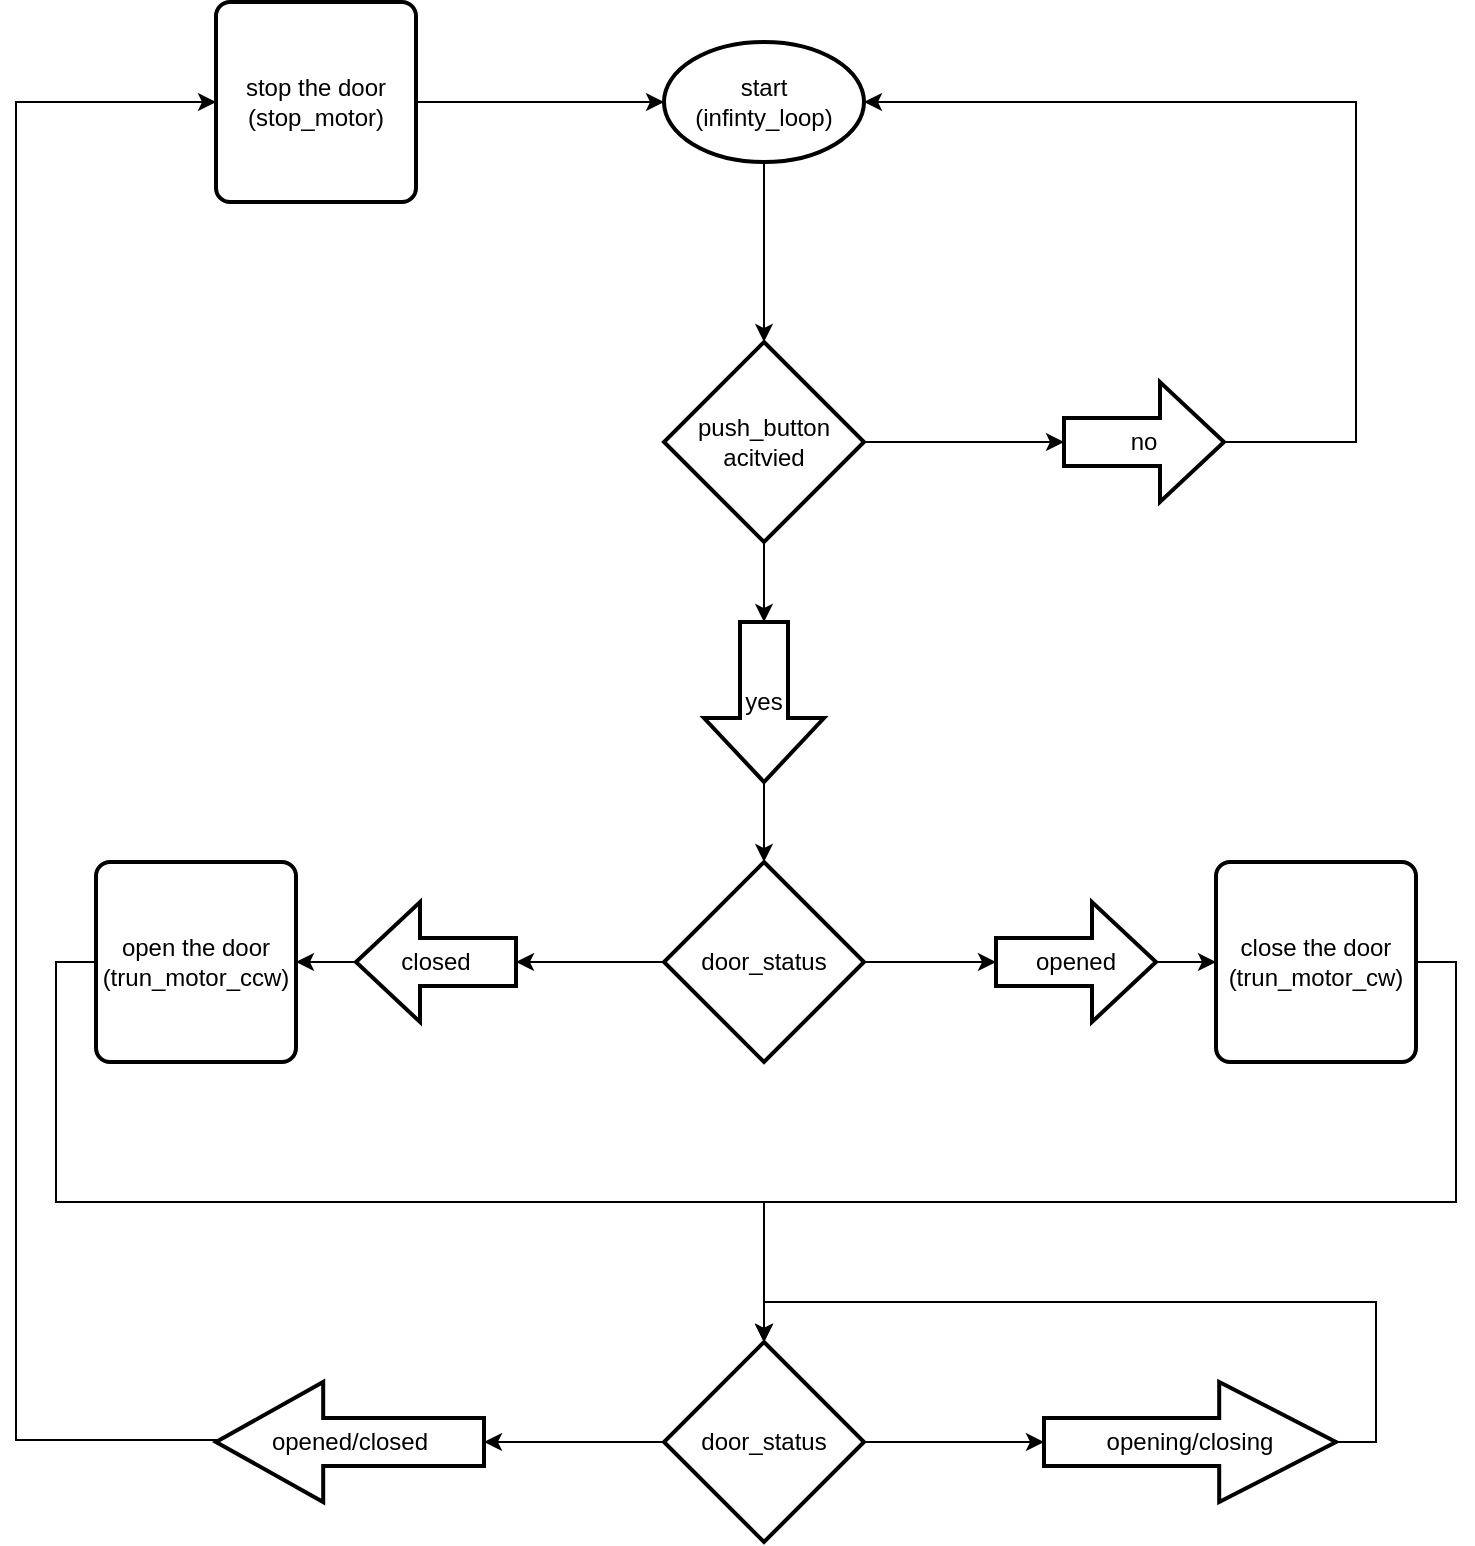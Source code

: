 <mxfile version="24.5.3" type="device">
  <diagram id="C5RBs43oDa-KdzZeNtuy" name="Page-1">
    <mxGraphModel dx="1500" dy="956" grid="1" gridSize="10" guides="1" tooltips="1" connect="1" arrows="1" fold="1" page="1" pageScale="1" pageWidth="827" pageHeight="1169" math="0" shadow="0">
      <root>
        <mxCell id="WIyWlLk6GJQsqaUBKTNV-0" />
        <mxCell id="WIyWlLk6GJQsqaUBKTNV-1" parent="WIyWlLk6GJQsqaUBKTNV-0" />
        <mxCell id="G_sTVNAjYIUzMSW5v0-T-0" value="start&lt;div&gt;(infinty_loop)&lt;/div&gt;" style="strokeWidth=2;html=1;shape=mxgraph.flowchart.start_1;whiteSpace=wrap;" parent="WIyWlLk6GJQsqaUBKTNV-1" vertex="1">
          <mxGeometry x="364" y="110" width="100" height="60" as="geometry" />
        </mxCell>
        <mxCell id="G_sTVNAjYIUzMSW5v0-T-3" value="" style="edgeStyle=orthogonalEdgeStyle;rounded=0;orthogonalLoop=1;jettySize=auto;html=1;" parent="WIyWlLk6GJQsqaUBKTNV-1" source="G_sTVNAjYIUzMSW5v0-T-1" target="G_sTVNAjYIUzMSW5v0-T-2" edge="1">
          <mxGeometry relative="1" as="geometry" />
        </mxCell>
        <mxCell id="G_sTVNAjYIUzMSW5v0-T-11" value="" style="edgeStyle=orthogonalEdgeStyle;rounded=0;orthogonalLoop=1;jettySize=auto;html=1;" parent="WIyWlLk6GJQsqaUBKTNV-1" source="G_sTVNAjYIUzMSW5v0-T-1" target="G_sTVNAjYIUzMSW5v0-T-10" edge="1">
          <mxGeometry relative="1" as="geometry" />
        </mxCell>
        <mxCell id="G_sTVNAjYIUzMSW5v0-T-1" value="push_button&lt;div&gt;acitvied&lt;/div&gt;" style="strokeWidth=2;html=1;shape=mxgraph.flowchart.decision;whiteSpace=wrap;" parent="WIyWlLk6GJQsqaUBKTNV-1" vertex="1">
          <mxGeometry x="364" y="260" width="100" height="100" as="geometry" />
        </mxCell>
        <mxCell id="G_sTVNAjYIUzMSW5v0-T-4" style="edgeStyle=orthogonalEdgeStyle;rounded=0;orthogonalLoop=1;jettySize=auto;html=1;exitX=1;exitY=0.5;exitDx=0;exitDy=0;exitPerimeter=0;entryX=1;entryY=0.5;entryDx=0;entryDy=0;entryPerimeter=0;" parent="WIyWlLk6GJQsqaUBKTNV-1" source="G_sTVNAjYIUzMSW5v0-T-2" target="G_sTVNAjYIUzMSW5v0-T-0" edge="1">
          <mxGeometry relative="1" as="geometry">
            <mxPoint x="430" y="230" as="targetPoint" />
            <mxPoint x="770" y="290" as="sourcePoint" />
            <Array as="points">
              <mxPoint x="710" y="310" />
              <mxPoint x="710" y="140" />
            </Array>
          </mxGeometry>
        </mxCell>
        <mxCell id="G_sTVNAjYIUzMSW5v0-T-2" value="no" style="shape=singleArrow;whiteSpace=wrap;html=1;arrowWidth=0.4;arrowSize=0.4;strokeWidth=2;" parent="WIyWlLk6GJQsqaUBKTNV-1" vertex="1">
          <mxGeometry x="564" y="280" width="80" height="60" as="geometry" />
        </mxCell>
        <mxCell id="G_sTVNAjYIUzMSW5v0-T-5" style="edgeStyle=orthogonalEdgeStyle;rounded=0;orthogonalLoop=1;jettySize=auto;html=1;entryX=0.5;entryY=0;entryDx=0;entryDy=0;entryPerimeter=0;exitX=0.5;exitY=1;exitDx=0;exitDy=0;exitPerimeter=0;" parent="WIyWlLk6GJQsqaUBKTNV-1" source="G_sTVNAjYIUzMSW5v0-T-0" target="G_sTVNAjYIUzMSW5v0-T-1" edge="1">
          <mxGeometry relative="1" as="geometry">
            <mxPoint x="414" y="200" as="sourcePoint" />
          </mxGeometry>
        </mxCell>
        <mxCell id="G_sTVNAjYIUzMSW5v0-T-10" value="yes" style="shape=singleArrow;whiteSpace=wrap;html=1;arrowWidth=0.4;arrowSize=0.4;strokeWidth=2;direction=south;" parent="WIyWlLk6GJQsqaUBKTNV-1" vertex="1">
          <mxGeometry x="384" y="400" width="60" height="80" as="geometry" />
        </mxCell>
        <mxCell id="G_sTVNAjYIUzMSW5v0-T-15" value="" style="edgeStyle=orthogonalEdgeStyle;rounded=0;orthogonalLoop=1;jettySize=auto;html=1;" parent="WIyWlLk6GJQsqaUBKTNV-1" source="G_sTVNAjYIUzMSW5v0-T-12" target="G_sTVNAjYIUzMSW5v0-T-14" edge="1">
          <mxGeometry relative="1" as="geometry" />
        </mxCell>
        <mxCell id="G_sTVNAjYIUzMSW5v0-T-17" value="" style="edgeStyle=orthogonalEdgeStyle;rounded=0;orthogonalLoop=1;jettySize=auto;html=1;" parent="WIyWlLk6GJQsqaUBKTNV-1" source="G_sTVNAjYIUzMSW5v0-T-12" target="G_sTVNAjYIUzMSW5v0-T-16" edge="1">
          <mxGeometry relative="1" as="geometry" />
        </mxCell>
        <mxCell id="G_sTVNAjYIUzMSW5v0-T-12" value="door_status" style="strokeWidth=2;html=1;shape=mxgraph.flowchart.decision;whiteSpace=wrap;" parent="WIyWlLk6GJQsqaUBKTNV-1" vertex="1">
          <mxGeometry x="364" y="520" width="100" height="100" as="geometry" />
        </mxCell>
        <mxCell id="G_sTVNAjYIUzMSW5v0-T-13" style="edgeStyle=orthogonalEdgeStyle;rounded=0;orthogonalLoop=1;jettySize=auto;html=1;exitX=1;exitY=0.5;exitDx=0;exitDy=0;exitPerimeter=0;entryX=0.5;entryY=0;entryDx=0;entryDy=0;entryPerimeter=0;" parent="WIyWlLk6GJQsqaUBKTNV-1" source="G_sTVNAjYIUzMSW5v0-T-10" target="G_sTVNAjYIUzMSW5v0-T-12" edge="1">
          <mxGeometry relative="1" as="geometry" />
        </mxCell>
        <mxCell id="G_sTVNAjYIUzMSW5v0-T-19" style="edgeStyle=orthogonalEdgeStyle;rounded=0;orthogonalLoop=1;jettySize=auto;html=1;exitX=1;exitY=0.5;exitDx=0;exitDy=0;exitPerimeter=0;entryX=0;entryY=0.5;entryDx=0;entryDy=0;" parent="WIyWlLk6GJQsqaUBKTNV-1" source="G_sTVNAjYIUzMSW5v0-T-14" target="G_sTVNAjYIUzMSW5v0-T-18" edge="1">
          <mxGeometry relative="1" as="geometry" />
        </mxCell>
        <mxCell id="G_sTVNAjYIUzMSW5v0-T-14" value="opened" style="shape=singleArrow;whiteSpace=wrap;html=1;arrowWidth=0.4;arrowSize=0.4;strokeWidth=2;" parent="WIyWlLk6GJQsqaUBKTNV-1" vertex="1">
          <mxGeometry x="530" y="540" width="80" height="60" as="geometry" />
        </mxCell>
        <mxCell id="G_sTVNAjYIUzMSW5v0-T-21" style="edgeStyle=orthogonalEdgeStyle;rounded=0;orthogonalLoop=1;jettySize=auto;html=1;exitX=1;exitY=0.5;exitDx=0;exitDy=0;exitPerimeter=0;entryX=1;entryY=0.5;entryDx=0;entryDy=0;" parent="WIyWlLk6GJQsqaUBKTNV-1" source="G_sTVNAjYIUzMSW5v0-T-16" target="G_sTVNAjYIUzMSW5v0-T-20" edge="1">
          <mxGeometry relative="1" as="geometry" />
        </mxCell>
        <mxCell id="G_sTVNAjYIUzMSW5v0-T-16" value="closed" style="shape=singleArrow;whiteSpace=wrap;html=1;arrowWidth=0.4;arrowSize=0.4;strokeWidth=2;direction=west;" parent="WIyWlLk6GJQsqaUBKTNV-1" vertex="1">
          <mxGeometry x="210" y="540" width="80" height="60" as="geometry" />
        </mxCell>
        <mxCell id="G_sTVNAjYIUzMSW5v0-T-18" value="close the door&lt;div&gt;(trun_motor_cw)&lt;/div&gt;" style="rounded=1;whiteSpace=wrap;html=1;absoluteArcSize=1;arcSize=14;strokeWidth=2;" parent="WIyWlLk6GJQsqaUBKTNV-1" vertex="1">
          <mxGeometry x="640" y="520" width="100" height="100" as="geometry" />
        </mxCell>
        <mxCell id="G_sTVNAjYIUzMSW5v0-T-26" style="edgeStyle=orthogonalEdgeStyle;rounded=0;orthogonalLoop=1;jettySize=auto;html=1;exitX=0;exitY=0.5;exitDx=0;exitDy=0;entryX=0.5;entryY=0;entryDx=0;entryDy=0;entryPerimeter=0;" parent="WIyWlLk6GJQsqaUBKTNV-1" source="G_sTVNAjYIUzMSW5v0-T-20" target="G_sTVNAjYIUzMSW5v0-T-22" edge="1">
          <mxGeometry relative="1" as="geometry">
            <mxPoint x="340" y="740" as="targetPoint" />
          </mxGeometry>
        </mxCell>
        <mxCell id="G_sTVNAjYIUzMSW5v0-T-20" value="open the door&lt;div&gt;(trun_motor_ccw)&lt;/div&gt;" style="rounded=1;whiteSpace=wrap;html=1;absoluteArcSize=1;arcSize=14;strokeWidth=2;" parent="WIyWlLk6GJQsqaUBKTNV-1" vertex="1">
          <mxGeometry x="80" y="520" width="100" height="100" as="geometry" />
        </mxCell>
        <mxCell id="G_sTVNAjYIUzMSW5v0-T-28" value="" style="edgeStyle=orthogonalEdgeStyle;rounded=0;orthogonalLoop=1;jettySize=auto;html=1;" parent="WIyWlLk6GJQsqaUBKTNV-1" source="G_sTVNAjYIUzMSW5v0-T-22" target="G_sTVNAjYIUzMSW5v0-T-27" edge="1">
          <mxGeometry relative="1" as="geometry" />
        </mxCell>
        <mxCell id="G_sTVNAjYIUzMSW5v0-T-32" value="" style="edgeStyle=orthogonalEdgeStyle;rounded=0;orthogonalLoop=1;jettySize=auto;html=1;" parent="WIyWlLk6GJQsqaUBKTNV-1" source="G_sTVNAjYIUzMSW5v0-T-22" target="G_sTVNAjYIUzMSW5v0-T-31" edge="1">
          <mxGeometry relative="1" as="geometry" />
        </mxCell>
        <mxCell id="G_sTVNAjYIUzMSW5v0-T-22" value="door_status" style="strokeWidth=2;html=1;shape=mxgraph.flowchart.decision;whiteSpace=wrap;" parent="WIyWlLk6GJQsqaUBKTNV-1" vertex="1">
          <mxGeometry x="364" y="760" width="100" height="100" as="geometry" />
        </mxCell>
        <mxCell id="G_sTVNAjYIUzMSW5v0-T-25" style="edgeStyle=orthogonalEdgeStyle;rounded=0;orthogonalLoop=1;jettySize=auto;html=1;exitX=1;exitY=0.5;exitDx=0;exitDy=0;entryX=0.5;entryY=0;entryDx=0;entryDy=0;entryPerimeter=0;" parent="WIyWlLk6GJQsqaUBKTNV-1" source="G_sTVNAjYIUzMSW5v0-T-18" target="G_sTVNAjYIUzMSW5v0-T-22" edge="1">
          <mxGeometry relative="1" as="geometry" />
        </mxCell>
        <mxCell id="G_sTVNAjYIUzMSW5v0-T-27" value="opening/closing" style="shape=singleArrow;whiteSpace=wrap;html=1;arrowWidth=0.4;arrowSize=0.4;strokeWidth=2;" parent="WIyWlLk6GJQsqaUBKTNV-1" vertex="1">
          <mxGeometry x="554" y="780" width="146" height="60" as="geometry" />
        </mxCell>
        <mxCell id="G_sTVNAjYIUzMSW5v0-T-30" style="edgeStyle=orthogonalEdgeStyle;rounded=0;orthogonalLoop=1;jettySize=auto;html=1;exitX=1;exitY=0.5;exitDx=0;exitDy=0;exitPerimeter=0;entryX=0.5;entryY=0;entryDx=0;entryDy=0;entryPerimeter=0;" parent="WIyWlLk6GJQsqaUBKTNV-1" source="G_sTVNAjYIUzMSW5v0-T-27" target="G_sTVNAjYIUzMSW5v0-T-22" edge="1">
          <mxGeometry relative="1" as="geometry">
            <Array as="points">
              <mxPoint x="720" y="810" />
              <mxPoint x="720" y="740" />
              <mxPoint x="414" y="740" />
            </Array>
          </mxGeometry>
        </mxCell>
        <mxCell id="G_sTVNAjYIUzMSW5v0-T-33" style="edgeStyle=orthogonalEdgeStyle;rounded=0;orthogonalLoop=1;jettySize=auto;html=1;exitX=1;exitY=0.5;exitDx=0;exitDy=0;exitPerimeter=0;entryX=0;entryY=0.5;entryDx=0;entryDy=0;" parent="WIyWlLk6GJQsqaUBKTNV-1" source="G_sTVNAjYIUzMSW5v0-T-31" target="hFxsSHgo6LDHsdbPSoci-0" edge="1">
          <mxGeometry relative="1" as="geometry">
            <mxPoint x="30" y="120" as="targetPoint" />
            <Array as="points">
              <mxPoint x="40" y="809" />
              <mxPoint x="40" y="140" />
            </Array>
          </mxGeometry>
        </mxCell>
        <mxCell id="G_sTVNAjYIUzMSW5v0-T-31" value="opened/closed" style="shape=singleArrow;whiteSpace=wrap;html=1;arrowWidth=0.4;arrowSize=0.4;strokeWidth=2;direction=west;" parent="WIyWlLk6GJQsqaUBKTNV-1" vertex="1">
          <mxGeometry x="140" y="780" width="134" height="60" as="geometry" />
        </mxCell>
        <mxCell id="hFxsSHgo6LDHsdbPSoci-0" value="stop the door&lt;div&gt;(stop_motor)&lt;/div&gt;" style="rounded=1;whiteSpace=wrap;html=1;absoluteArcSize=1;arcSize=14;strokeWidth=2;" vertex="1" parent="WIyWlLk6GJQsqaUBKTNV-1">
          <mxGeometry x="140" y="90" width="100" height="100" as="geometry" />
        </mxCell>
        <mxCell id="hFxsSHgo6LDHsdbPSoci-1" style="edgeStyle=orthogonalEdgeStyle;rounded=0;orthogonalLoop=1;jettySize=auto;html=1;entryX=0;entryY=0.5;entryDx=0;entryDy=0;entryPerimeter=0;" edge="1" parent="WIyWlLk6GJQsqaUBKTNV-1" source="hFxsSHgo6LDHsdbPSoci-0" target="G_sTVNAjYIUzMSW5v0-T-0">
          <mxGeometry relative="1" as="geometry" />
        </mxCell>
      </root>
    </mxGraphModel>
  </diagram>
</mxfile>
